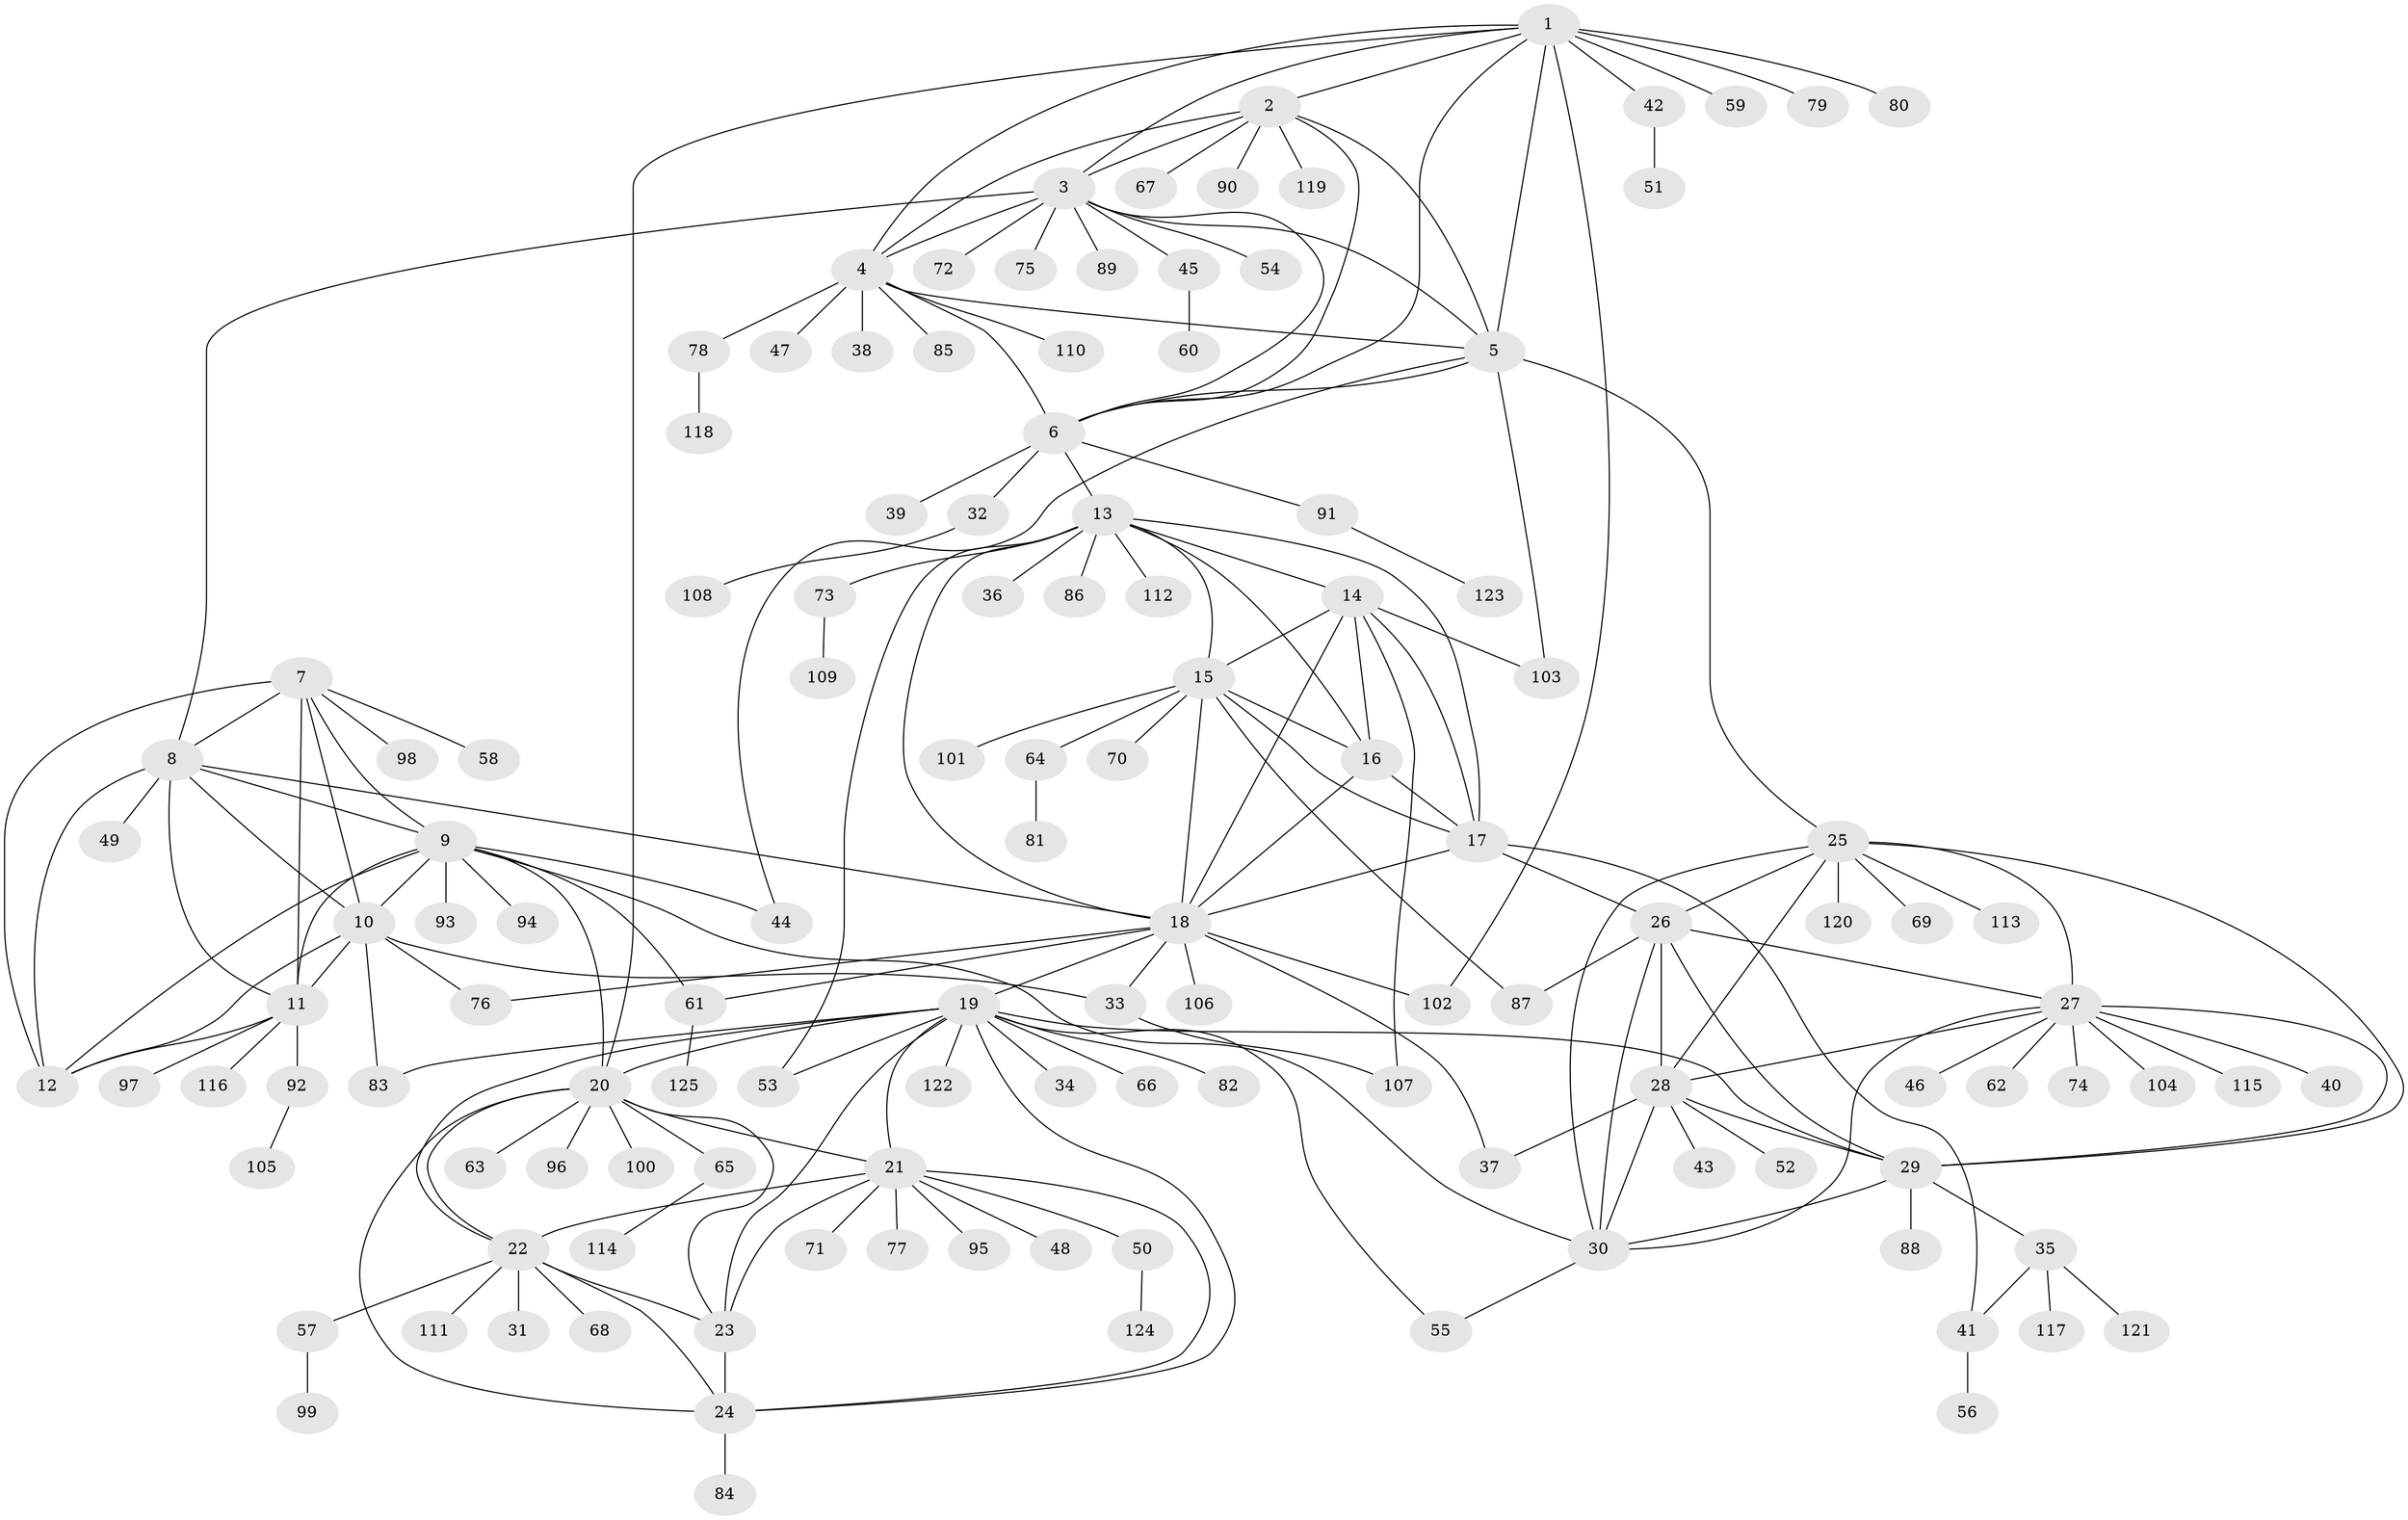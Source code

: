 // Generated by graph-tools (version 1.1) at 2025/50/03/09/25 03:50:36]
// undirected, 125 vertices, 193 edges
graph export_dot {
graph [start="1"]
  node [color=gray90,style=filled];
  1;
  2;
  3;
  4;
  5;
  6;
  7;
  8;
  9;
  10;
  11;
  12;
  13;
  14;
  15;
  16;
  17;
  18;
  19;
  20;
  21;
  22;
  23;
  24;
  25;
  26;
  27;
  28;
  29;
  30;
  31;
  32;
  33;
  34;
  35;
  36;
  37;
  38;
  39;
  40;
  41;
  42;
  43;
  44;
  45;
  46;
  47;
  48;
  49;
  50;
  51;
  52;
  53;
  54;
  55;
  56;
  57;
  58;
  59;
  60;
  61;
  62;
  63;
  64;
  65;
  66;
  67;
  68;
  69;
  70;
  71;
  72;
  73;
  74;
  75;
  76;
  77;
  78;
  79;
  80;
  81;
  82;
  83;
  84;
  85;
  86;
  87;
  88;
  89;
  90;
  91;
  92;
  93;
  94;
  95;
  96;
  97;
  98;
  99;
  100;
  101;
  102;
  103;
  104;
  105;
  106;
  107;
  108;
  109;
  110;
  111;
  112;
  113;
  114;
  115;
  116;
  117;
  118;
  119;
  120;
  121;
  122;
  123;
  124;
  125;
  1 -- 2;
  1 -- 3;
  1 -- 4;
  1 -- 5;
  1 -- 6;
  1 -- 20;
  1 -- 42;
  1 -- 59;
  1 -- 79;
  1 -- 80;
  1 -- 102;
  2 -- 3;
  2 -- 4;
  2 -- 5;
  2 -- 6;
  2 -- 67;
  2 -- 90;
  2 -- 119;
  3 -- 4;
  3 -- 5;
  3 -- 6;
  3 -- 8;
  3 -- 45;
  3 -- 54;
  3 -- 72;
  3 -- 75;
  3 -- 89;
  4 -- 5;
  4 -- 6;
  4 -- 38;
  4 -- 47;
  4 -- 78;
  4 -- 85;
  4 -- 110;
  5 -- 6;
  5 -- 25;
  5 -- 44;
  5 -- 103;
  6 -- 13;
  6 -- 32;
  6 -- 39;
  6 -- 91;
  7 -- 8;
  7 -- 9;
  7 -- 10;
  7 -- 11;
  7 -- 12;
  7 -- 58;
  7 -- 98;
  8 -- 9;
  8 -- 10;
  8 -- 11;
  8 -- 12;
  8 -- 18;
  8 -- 49;
  9 -- 10;
  9 -- 11;
  9 -- 12;
  9 -- 20;
  9 -- 30;
  9 -- 44;
  9 -- 61;
  9 -- 93;
  9 -- 94;
  10 -- 11;
  10 -- 12;
  10 -- 33;
  10 -- 76;
  10 -- 83;
  11 -- 12;
  11 -- 92;
  11 -- 97;
  11 -- 116;
  13 -- 14;
  13 -- 15;
  13 -- 16;
  13 -- 17;
  13 -- 18;
  13 -- 36;
  13 -- 53;
  13 -- 73;
  13 -- 86;
  13 -- 112;
  14 -- 15;
  14 -- 16;
  14 -- 17;
  14 -- 18;
  14 -- 103;
  14 -- 107;
  15 -- 16;
  15 -- 17;
  15 -- 18;
  15 -- 64;
  15 -- 70;
  15 -- 87;
  15 -- 101;
  16 -- 17;
  16 -- 18;
  17 -- 18;
  17 -- 26;
  17 -- 41;
  18 -- 19;
  18 -- 33;
  18 -- 37;
  18 -- 61;
  18 -- 76;
  18 -- 102;
  18 -- 106;
  19 -- 20;
  19 -- 21;
  19 -- 22;
  19 -- 23;
  19 -- 24;
  19 -- 29;
  19 -- 34;
  19 -- 53;
  19 -- 55;
  19 -- 66;
  19 -- 82;
  19 -- 83;
  19 -- 122;
  20 -- 21;
  20 -- 22;
  20 -- 23;
  20 -- 24;
  20 -- 63;
  20 -- 65;
  20 -- 96;
  20 -- 100;
  21 -- 22;
  21 -- 23;
  21 -- 24;
  21 -- 48;
  21 -- 50;
  21 -- 71;
  21 -- 77;
  21 -- 95;
  22 -- 23;
  22 -- 24;
  22 -- 31;
  22 -- 57;
  22 -- 68;
  22 -- 111;
  23 -- 24;
  24 -- 84;
  25 -- 26;
  25 -- 27;
  25 -- 28;
  25 -- 29;
  25 -- 30;
  25 -- 69;
  25 -- 113;
  25 -- 120;
  26 -- 27;
  26 -- 28;
  26 -- 29;
  26 -- 30;
  26 -- 87;
  27 -- 28;
  27 -- 29;
  27 -- 30;
  27 -- 40;
  27 -- 46;
  27 -- 62;
  27 -- 74;
  27 -- 104;
  27 -- 115;
  28 -- 29;
  28 -- 30;
  28 -- 37;
  28 -- 43;
  28 -- 52;
  29 -- 30;
  29 -- 35;
  29 -- 88;
  30 -- 55;
  32 -- 108;
  33 -- 107;
  35 -- 41;
  35 -- 117;
  35 -- 121;
  41 -- 56;
  42 -- 51;
  45 -- 60;
  50 -- 124;
  57 -- 99;
  61 -- 125;
  64 -- 81;
  65 -- 114;
  73 -- 109;
  78 -- 118;
  91 -- 123;
  92 -- 105;
}
